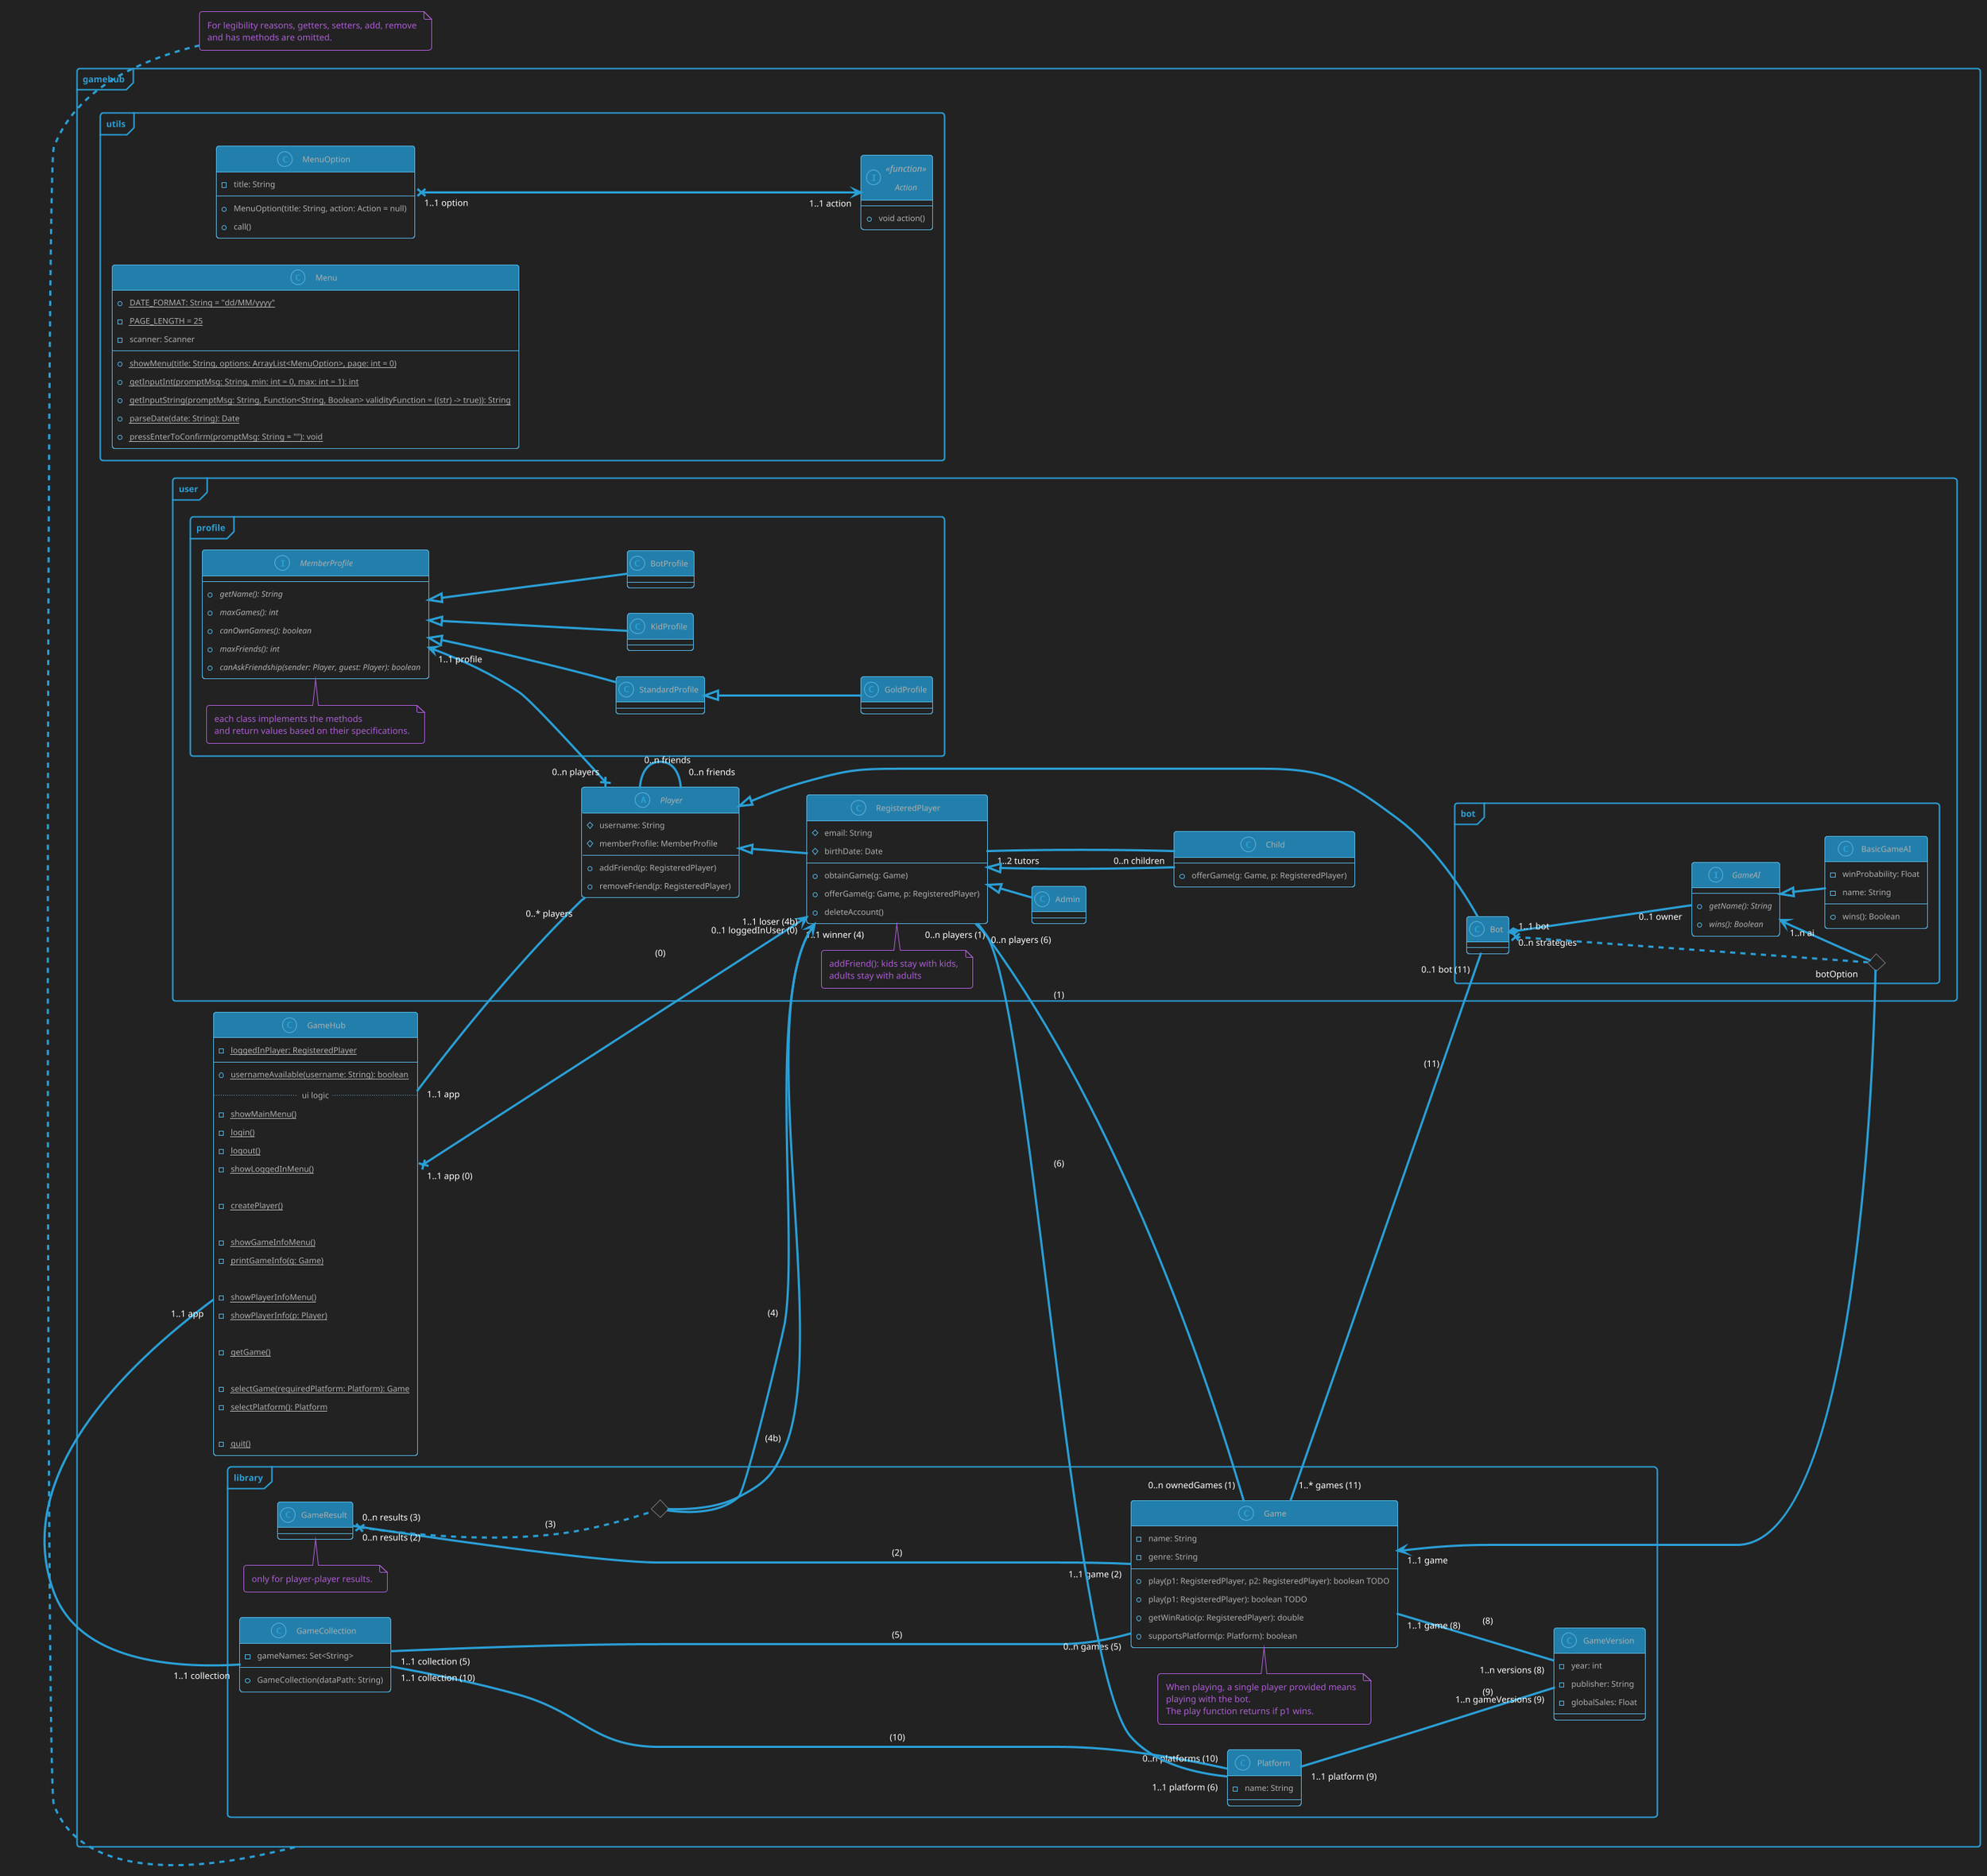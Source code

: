 @startuml architecture_draft
'MIT License
'
'Copyright (c) 2023 Picorims alias Charly Schmidt
'
'Permission is hereby granted, free of charge, to any person obtaining a copy
'of this software and associated documentation files (the "Software"), to deal
'in the Software without restriction, including without limitation the rights
'to use, copy, modify, merge, publish, distribute, sublicense, and/or sell
'copies of the Software, and to permit persons to whom the Software is
'furnished to do so, subject to the following conditions:
'
'The above copyright notice and this permission notice shall be included in all
'copies or substantial portions of the Software.
'
'THE SOFTWARE IS PROVIDED "AS IS", WITHOUT WARRANTY OF ANY KIND, EXPRESS OR
'IMPLIED, INCLUDING BUT NOT LIMITED TO THE WARRANTIES OF MERCHANTABILITY,
'FITNESS FOR A PARTICULAR PURPOSE AND NONINFRINGEMENT. IN NO EVENT SHALL THE
'AUTHORS OR COPYRIGHT HOLDERS BE LIABLE FOR ANY CLAIM, DAMAGES OR OTHER
'LIABILITY, WHETHER IN AN ACTION OF CONTRACT, TORT OR OTHERWISE, ARISING FROM,
'OUT OF OR IN CONNECTION WITH THE SOFTWARE OR THE USE OR OTHER DEALINGS IN THE
'SOFTWARE.

!theme cyborg-outline
skinparam BackgroundColor #222222
'skinparam groupInheritance 2
skinparam PackageStyle frame
'skinparam linetype ortho
left to right direction





package gamehub {

    class GameHub {
        - {static} loggedInPlayer: RegisteredPlayer
        --
        + {static} usernameAvailable(username: String): boolean
        ..ui logic..
        - {static} showMainMenu()
        - {static} login()
        - {static} logout()
        - {static} showLoggedInMenu()

        - {static} createPlayer()
        
        - {static} showGameInfoMenu()
        - {static} printGameInfo(g: Game)
        
        - {static} showPlayerInfoMenu()
        - {static} showPlayerInfo(p: Player)

        - {static} getGame()

        - {static} selectGame(requiredPlatform: Platform): Game
        - {static} selectPlatform(): Platform
        
        - {static} quit()
    }





    package utils {
        interface Action <<function>> {
            + void action()
        }

        class MenuOption {
            - title: String
            --
            + MenuOption(title: String, action: Action = null)
            + call()
        }
        MenuOption "1..1 option" x---> "1..1 action" Action

        class Menu {
            + {static} DATE_FORMAT: String = "dd/MM/yyyy"
            - {static} PAGE_LENGTH = 25
            - scanner: Scanner
            --
            + {static} showMenu(title: String, options: ArrayList<MenuOption>, page: int = 0)
            + {static} getInputInt(promptMsg: String, min: int = 0, max: int = 1): int
            + {static} getInputString(promptMsg: String, Function<String, Boolean> validityFunction = ((str) -> true)): String
            + {static} parseDate(date: String): Date
            + {static} pressEnterToConfirm(promptMsg: String = ""): void
        }
    }





    package user {

        package profile {
            interface MemberProfile {
                + {abstract} getName(): String
                + {abstract} maxGames(): int
                + {abstract} canOwnGames(): boolean
                + {abstract} maxFriends(): int
                + {abstract} canAskFriendship(sender: Player, guest: Player): boolean
            }

            note top of MemberProfile
                each class implements the methods
                and return values based on their specifications.
            end note

            class StandardProfile {}
            MemberProfile <|-down- StandardProfile 
            class GoldProfile {}
            StandardProfile <|-down- GoldProfile 
            class KidProfile {}
            MemberProfile <|-down- KidProfile 
            class BotProfile {}
            MemberProfile <|-down- BotProfile 
        }





        abstract class Player {
            # username: String
            # memberProfile: MemberProfile
            --
            + addFriend(p: RegisteredPlayer)
            + removeFriend(p: RegisteredPlayer)
        }
        GameHub "1..1 app" -- "0..* players" Player
        MemberProfile "1..1 profile" <--x "0..n players" Player
        Player "0..n friends \n" -- "0..n friends" Player





        class RegisteredPlayer {
            # email: String
            # birthDate: Date
            --
            + obtainGame(g: Game)
            + offerGame(g: Game, p: RegisteredPlayer)
            + deleteAccount()
        }
        Player <|-down- RegisteredPlayer
        RegisteredPlayer "0..1 loggedInUser (0)" <--x "1..1 app (0)" GameHub: (0)

        note top of RegisteredPlayer
            addFriend(): kids stay with kids,
            adults stay with adults
        end note





        class Child {
            + offerGame(g: Game, p: RegisteredPlayer)
        }
        Child "0..n children" --- "1..2 tutors" RegisteredPlayer

        note right of Child::tutors
            min 1 and max 2.
        end note

        RegisteredPlayer <|-down- Child





        class Admin {}
        RegisteredPlayer <|-- Admin





        package bot {
            class Bot {}
            Player <|-down---- Bot





            interface GameAI {
                + {abstract} getName(): String
                + {abstract} wins(): Boolean
            }
            Bot "0..n strategies" *--- "0..1 owner" GameAI

            class BasicGameAI {
                - winProbability: Float
                - name: String
                --
                + wins(): Boolean
            }
            GameAI <|-down- BasicGameAI




            <> botDiamond
            Bot "1..1 bot" x.. "botOption" botDiamond
            GameAI "1..n ai" <-- botDiamond
        }
    }





    package library {
        class Game {
            - name: String
            - genre: String
            --
            + play(p1: RegisteredPlayer, p2: RegisteredPlayer): boolean TODO
            + play(p1: RegisteredPlayer): boolean TODO
            + getWinRatio(p: RegisteredPlayer): double
            + supportsPlatform(p: Platform): boolean
        }
        note top of Game
            When playing, a single player provided means
            playing with the bot.
            The play function returns if p1 wins.
        end note
        RegisteredPlayer "0..n players (1)" -- "0..n ownedGames (1)" Game: (1)
        Game "1..* games (11)" -- "0..1 bot (11)" Bot: (11)
        Game "1..1 game" <-- botDiamond





        class GameVersion {
            - year: int
            - publisher: String
            - globalSales: Float
        }
        Game "1..1 game (8)" --- "1..n versions (8)" GameVersion: (8)
        Platform "1..1 platform (9)" --- "1..n gameVersions (9)" GameVersion: (9)




        class GameResult {}
        GameResult "0..n results (2)" ----- "1..1 game (2)" Game: (2)
        <> playerDiamond
        GameResult "0..n results (3)" x.. playerDiamond: (3)
        playerDiamond --> "1..1 winner (4)" RegisteredPlayer: (4)
        playerDiamond --> "1..1 loser (4b)" RegisteredPlayer: (4b)
        note top of GameResult
            only for player-player results.
        end note





        class GameCollection {
            - gameNames: Set<String>
            --
            + GameCollection(dataPath: String)
        }
        GameCollection "1..1 collection (5)" ----- "0..n games (5)" Game: (5)
        GameCollection "1..1 collection (10)" ----- "0..n platforms (10)" Platform: (10)
        GameHub "1..1 app" --- "1..1 collection" GameCollection





        class Platform {
            - name: String
        }
        Platform "1..1 platform (6)" ----- "0..n players (6)" RegisteredPlayer: (6)
    }

}

note top of gamehub
    For legibility reasons, getters, setters, add, remove
    and has methods are omitted.
end note

@enduml